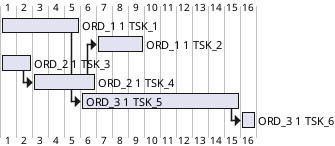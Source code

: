 @startgantt
[ORD_1 1 TSK_1] lasts 5 days
[ORD_1 1 TSK_2] lasts 3 days
[ORD_2 1 TSK_3] lasts 2 days
[ORD_2 1 TSK_4] lasts 4 days
[ORD_3 1 TSK_5] lasts 10 days
[ORD_3 1 TSK_6] lasts 1 days
[ORD_2 1 TSK_4] starts at [ORD_2 1 TSK_3]'s end
[ORD_1 1 TSK_2] starts at [ORD_2 1 TSK_4]'s end
[ORD_3 1 TSK_5] starts at [ORD_1 1 TSK_1]'s end
[ORD_3 1 TSK_6] starts at [ORD_3 1 TSK_5]'s end
@endgantt
